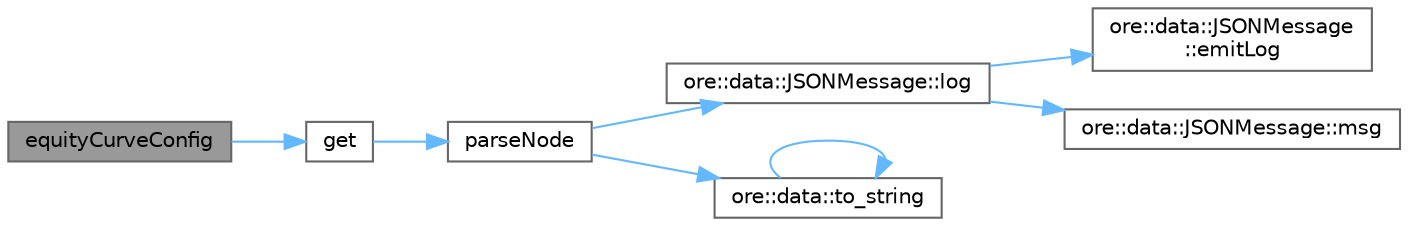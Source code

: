 digraph "equityCurveConfig"
{
 // INTERACTIVE_SVG=YES
 // LATEX_PDF_SIZE
  bgcolor="transparent";
  edge [fontname=Helvetica,fontsize=10,labelfontname=Helvetica,labelfontsize=10];
  node [fontname=Helvetica,fontsize=10,shape=box,height=0.2,width=0.4];
  rankdir="LR";
  Node1 [label="equityCurveConfig",height=0.2,width=0.4,color="gray40", fillcolor="grey60", style="filled", fontcolor="black",tooltip=" "];
  Node1 -> Node2 [color="steelblue1",style="solid"];
  Node2 [label="get",height=0.2,width=0.4,color="grey40", fillcolor="white", style="filled",URL="$classore_1_1data_1_1_curve_configurations.html#a04f00e9080c4647c43cb2d050a75fb0e",tooltip=" "];
  Node2 -> Node3 [color="steelblue1",style="solid"];
  Node3 [label="parseNode",height=0.2,width=0.4,color="grey40", fillcolor="white", style="filled",URL="$classore_1_1data_1_1_curve_configurations.html#ae21cee2080e2120466063e68c1a3e2a9",tooltip=" "];
  Node3 -> Node4 [color="steelblue1",style="solid"];
  Node4 [label="ore::data::JSONMessage::log",height=0.2,width=0.4,color="grey40", fillcolor="white", style="filled",URL="$classore_1_1data_1_1_j_s_o_n_message.html#a5e21eca2668ed948bdc409b19a78e5bb",tooltip="generate Boost log record to pass to corresponding sinks"];
  Node4 -> Node5 [color="steelblue1",style="solid"];
  Node5 [label="ore::data::JSONMessage\l::emitLog",height=0.2,width=0.4,color="grey40", fillcolor="white", style="filled",URL="$classore_1_1data_1_1_j_s_o_n_message.html#a6a9077605df871e6e961dd0099645b35",tooltip="generate Boost log record - this method is called by log()"];
  Node4 -> Node6 [color="steelblue1",style="solid"];
  Node6 [label="ore::data::JSONMessage::msg",height=0.2,width=0.4,color="grey40", fillcolor="white", style="filled",URL="$classore_1_1data_1_1_j_s_o_n_message.html#a39f83a0ab38c425a8844c8892b93d69e",tooltip="return a std::string for the log file"];
  Node3 -> Node7 [color="steelblue1",style="solid"];
  Node7 [label="ore::data::to_string",height=0.2,width=0.4,color="grey40", fillcolor="white", style="filled",URL="$namespaceore_1_1data.html#a86651dfeb5c18ee891f7a4734d8cf455",tooltip=" "];
  Node7 -> Node7 [color="steelblue1",style="solid"];
}
